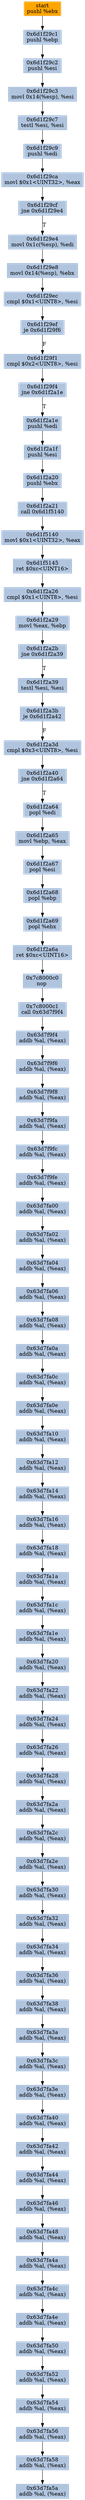 digraph G {
node[shape=rectangle,style=filled,fillcolor=lightsteelblue,color=lightsteelblue]
bgcolor="transparent"
a0x6d1f29c0pushl_ebx[label="start\npushl %ebx",color="lightgrey",fillcolor="orange"];
a0x6d1f29c1pushl_ebp[label="0x6d1f29c1\npushl %ebp"];
a0x6d1f29c2pushl_esi[label="0x6d1f29c2\npushl %esi"];
a0x6d1f29c3movl_0x14esp__esi[label="0x6d1f29c3\nmovl 0x14(%esp), %esi"];
a0x6d1f29c7testl_esi_esi[label="0x6d1f29c7\ntestl %esi, %esi"];
a0x6d1f29c9pushl_edi[label="0x6d1f29c9\npushl %edi"];
a0x6d1f29camovl_0x1UINT32_eax[label="0x6d1f29ca\nmovl $0x1<UINT32>, %eax"];
a0x6d1f29cfjne_0x6d1f29e4[label="0x6d1f29cf\njne 0x6d1f29e4"];
a0x6d1f29e4movl_0x1cesp__edi[label="0x6d1f29e4\nmovl 0x1c(%esp), %edi"];
a0x6d1f29e8movl_0x14esp__ebx[label="0x6d1f29e8\nmovl 0x14(%esp), %ebx"];
a0x6d1f29eccmpl_0x1UINT8_esi[label="0x6d1f29ec\ncmpl $0x1<UINT8>, %esi"];
a0x6d1f29efje_0x6d1f29f6[label="0x6d1f29ef\nje 0x6d1f29f6"];
a0x6d1f29f1cmpl_0x2UINT8_esi[label="0x6d1f29f1\ncmpl $0x2<UINT8>, %esi"];
a0x6d1f29f4jne_0x6d1f2a1e[label="0x6d1f29f4\njne 0x6d1f2a1e"];
a0x6d1f2a1epushl_edi[label="0x6d1f2a1e\npushl %edi"];
a0x6d1f2a1fpushl_esi[label="0x6d1f2a1f\npushl %esi"];
a0x6d1f2a20pushl_ebx[label="0x6d1f2a20\npushl %ebx"];
a0x6d1f2a21call_0x6d1f5140[label="0x6d1f2a21\ncall 0x6d1f5140"];
a0x6d1f5140movl_0x1UINT32_eax[label="0x6d1f5140\nmovl $0x1<UINT32>, %eax"];
a0x6d1f5145ret_0xcUINT16[label="0x6d1f5145\nret $0xc<UINT16>"];
a0x6d1f2a26cmpl_0x1UINT8_esi[label="0x6d1f2a26\ncmpl $0x1<UINT8>, %esi"];
a0x6d1f2a29movl_eax_ebp[label="0x6d1f2a29\nmovl %eax, %ebp"];
a0x6d1f2a2bjne_0x6d1f2a39[label="0x6d1f2a2b\njne 0x6d1f2a39"];
a0x6d1f2a39testl_esi_esi[label="0x6d1f2a39\ntestl %esi, %esi"];
a0x6d1f2a3bje_0x6d1f2a42[label="0x6d1f2a3b\nje 0x6d1f2a42"];
a0x6d1f2a3dcmpl_0x3UINT8_esi[label="0x6d1f2a3d\ncmpl $0x3<UINT8>, %esi"];
a0x6d1f2a40jne_0x6d1f2a64[label="0x6d1f2a40\njne 0x6d1f2a64"];
a0x6d1f2a64popl_edi[label="0x6d1f2a64\npopl %edi"];
a0x6d1f2a65movl_ebp_eax[label="0x6d1f2a65\nmovl %ebp, %eax"];
a0x6d1f2a67popl_esi[label="0x6d1f2a67\npopl %esi"];
a0x6d1f2a68popl_ebp[label="0x6d1f2a68\npopl %ebp"];
a0x6d1f2a69popl_ebx[label="0x6d1f2a69\npopl %ebx"];
a0x6d1f2a6aret_0xcUINT16[label="0x6d1f2a6a\nret $0xc<UINT16>"];
a0x7c8000c0nop_[label="0x7c8000c0\nnop "];
a0x7c8000c1call_0x63d7f9f4[label="0x7c8000c1\ncall 0x63d7f9f4"];
a0x63d7f9f4addb_al_eax_[label="0x63d7f9f4\naddb %al, (%eax)"];
a0x63d7f9f6addb_al_eax_[label="0x63d7f9f6\naddb %al, (%eax)"];
a0x63d7f9f8addb_al_eax_[label="0x63d7f9f8\naddb %al, (%eax)"];
a0x63d7f9faaddb_al_eax_[label="0x63d7f9fa\naddb %al, (%eax)"];
a0x63d7f9fcaddb_al_eax_[label="0x63d7f9fc\naddb %al, (%eax)"];
a0x63d7f9feaddb_al_eax_[label="0x63d7f9fe\naddb %al, (%eax)"];
a0x63d7fa00addb_al_eax_[label="0x63d7fa00\naddb %al, (%eax)"];
a0x63d7fa02addb_al_eax_[label="0x63d7fa02\naddb %al, (%eax)"];
a0x63d7fa04addb_al_eax_[label="0x63d7fa04\naddb %al, (%eax)"];
a0x63d7fa06addb_al_eax_[label="0x63d7fa06\naddb %al, (%eax)"];
a0x63d7fa08addb_al_eax_[label="0x63d7fa08\naddb %al, (%eax)"];
a0x63d7fa0aaddb_al_eax_[label="0x63d7fa0a\naddb %al, (%eax)"];
a0x63d7fa0caddb_al_eax_[label="0x63d7fa0c\naddb %al, (%eax)"];
a0x63d7fa0eaddb_al_eax_[label="0x63d7fa0e\naddb %al, (%eax)"];
a0x63d7fa10addb_al_eax_[label="0x63d7fa10\naddb %al, (%eax)"];
a0x63d7fa12addb_al_eax_[label="0x63d7fa12\naddb %al, (%eax)"];
a0x63d7fa14addb_al_eax_[label="0x63d7fa14\naddb %al, (%eax)"];
a0x63d7fa16addb_al_eax_[label="0x63d7fa16\naddb %al, (%eax)"];
a0x63d7fa18addb_al_eax_[label="0x63d7fa18\naddb %al, (%eax)"];
a0x63d7fa1aaddb_al_eax_[label="0x63d7fa1a\naddb %al, (%eax)"];
a0x63d7fa1caddb_al_eax_[label="0x63d7fa1c\naddb %al, (%eax)"];
a0x63d7fa1eaddb_al_eax_[label="0x63d7fa1e\naddb %al, (%eax)"];
a0x63d7fa20addb_al_eax_[label="0x63d7fa20\naddb %al, (%eax)"];
a0x63d7fa22addb_al_eax_[label="0x63d7fa22\naddb %al, (%eax)"];
a0x63d7fa24addb_al_eax_[label="0x63d7fa24\naddb %al, (%eax)"];
a0x63d7fa26addb_al_eax_[label="0x63d7fa26\naddb %al, (%eax)"];
a0x63d7fa28addb_al_eax_[label="0x63d7fa28\naddb %al, (%eax)"];
a0x63d7fa2aaddb_al_eax_[label="0x63d7fa2a\naddb %al, (%eax)"];
a0x63d7fa2caddb_al_eax_[label="0x63d7fa2c\naddb %al, (%eax)"];
a0x63d7fa2eaddb_al_eax_[label="0x63d7fa2e\naddb %al, (%eax)"];
a0x63d7fa30addb_al_eax_[label="0x63d7fa30\naddb %al, (%eax)"];
a0x63d7fa32addb_al_eax_[label="0x63d7fa32\naddb %al, (%eax)"];
a0x63d7fa34addb_al_eax_[label="0x63d7fa34\naddb %al, (%eax)"];
a0x63d7fa36addb_al_eax_[label="0x63d7fa36\naddb %al, (%eax)"];
a0x63d7fa38addb_al_eax_[label="0x63d7fa38\naddb %al, (%eax)"];
a0x63d7fa3aaddb_al_eax_[label="0x63d7fa3a\naddb %al, (%eax)"];
a0x63d7fa3caddb_al_eax_[label="0x63d7fa3c\naddb %al, (%eax)"];
a0x63d7fa3eaddb_al_eax_[label="0x63d7fa3e\naddb %al, (%eax)"];
a0x63d7fa40addb_al_eax_[label="0x63d7fa40\naddb %al, (%eax)"];
a0x63d7fa42addb_al_eax_[label="0x63d7fa42\naddb %al, (%eax)"];
a0x63d7fa44addb_al_eax_[label="0x63d7fa44\naddb %al, (%eax)"];
a0x63d7fa46addb_al_eax_[label="0x63d7fa46\naddb %al, (%eax)"];
a0x63d7fa48addb_al_eax_[label="0x63d7fa48\naddb %al, (%eax)"];
a0x63d7fa4aaddb_al_eax_[label="0x63d7fa4a\naddb %al, (%eax)"];
a0x63d7fa4caddb_al_eax_[label="0x63d7fa4c\naddb %al, (%eax)"];
a0x63d7fa4eaddb_al_eax_[label="0x63d7fa4e\naddb %al, (%eax)"];
a0x63d7fa50addb_al_eax_[label="0x63d7fa50\naddb %al, (%eax)"];
a0x63d7fa52addb_al_eax_[label="0x63d7fa52\naddb %al, (%eax)"];
a0x63d7fa54addb_al_eax_[label="0x63d7fa54\naddb %al, (%eax)"];
a0x63d7fa56addb_al_eax_[label="0x63d7fa56\naddb %al, (%eax)"];
a0x63d7fa58addb_al_eax_[label="0x63d7fa58\naddb %al, (%eax)"];
a0x63d7fa5aaddb_al_eax_[label="0x63d7fa5a\naddb %al, (%eax)"];
a0x6d1f29c0pushl_ebx -> a0x6d1f29c1pushl_ebp [color="#000000"];
a0x6d1f29c1pushl_ebp -> a0x6d1f29c2pushl_esi [color="#000000"];
a0x6d1f29c2pushl_esi -> a0x6d1f29c3movl_0x14esp__esi [color="#000000"];
a0x6d1f29c3movl_0x14esp__esi -> a0x6d1f29c7testl_esi_esi [color="#000000"];
a0x6d1f29c7testl_esi_esi -> a0x6d1f29c9pushl_edi [color="#000000"];
a0x6d1f29c9pushl_edi -> a0x6d1f29camovl_0x1UINT32_eax [color="#000000"];
a0x6d1f29camovl_0x1UINT32_eax -> a0x6d1f29cfjne_0x6d1f29e4 [color="#000000"];
a0x6d1f29cfjne_0x6d1f29e4 -> a0x6d1f29e4movl_0x1cesp__edi [color="#000000",label="T"];
a0x6d1f29e4movl_0x1cesp__edi -> a0x6d1f29e8movl_0x14esp__ebx [color="#000000"];
a0x6d1f29e8movl_0x14esp__ebx -> a0x6d1f29eccmpl_0x1UINT8_esi [color="#000000"];
a0x6d1f29eccmpl_0x1UINT8_esi -> a0x6d1f29efje_0x6d1f29f6 [color="#000000"];
a0x6d1f29efje_0x6d1f29f6 -> a0x6d1f29f1cmpl_0x2UINT8_esi [color="#000000",label="F"];
a0x6d1f29f1cmpl_0x2UINT8_esi -> a0x6d1f29f4jne_0x6d1f2a1e [color="#000000"];
a0x6d1f29f4jne_0x6d1f2a1e -> a0x6d1f2a1epushl_edi [color="#000000",label="T"];
a0x6d1f2a1epushl_edi -> a0x6d1f2a1fpushl_esi [color="#000000"];
a0x6d1f2a1fpushl_esi -> a0x6d1f2a20pushl_ebx [color="#000000"];
a0x6d1f2a20pushl_ebx -> a0x6d1f2a21call_0x6d1f5140 [color="#000000"];
a0x6d1f2a21call_0x6d1f5140 -> a0x6d1f5140movl_0x1UINT32_eax [color="#000000"];
a0x6d1f5140movl_0x1UINT32_eax -> a0x6d1f5145ret_0xcUINT16 [color="#000000"];
a0x6d1f5145ret_0xcUINT16 -> a0x6d1f2a26cmpl_0x1UINT8_esi [color="#000000"];
a0x6d1f2a26cmpl_0x1UINT8_esi -> a0x6d1f2a29movl_eax_ebp [color="#000000"];
a0x6d1f2a29movl_eax_ebp -> a0x6d1f2a2bjne_0x6d1f2a39 [color="#000000"];
a0x6d1f2a2bjne_0x6d1f2a39 -> a0x6d1f2a39testl_esi_esi [color="#000000",label="T"];
a0x6d1f2a39testl_esi_esi -> a0x6d1f2a3bje_0x6d1f2a42 [color="#000000"];
a0x6d1f2a3bje_0x6d1f2a42 -> a0x6d1f2a3dcmpl_0x3UINT8_esi [color="#000000",label="F"];
a0x6d1f2a3dcmpl_0x3UINT8_esi -> a0x6d1f2a40jne_0x6d1f2a64 [color="#000000"];
a0x6d1f2a40jne_0x6d1f2a64 -> a0x6d1f2a64popl_edi [color="#000000",label="T"];
a0x6d1f2a64popl_edi -> a0x6d1f2a65movl_ebp_eax [color="#000000"];
a0x6d1f2a65movl_ebp_eax -> a0x6d1f2a67popl_esi [color="#000000"];
a0x6d1f2a67popl_esi -> a0x6d1f2a68popl_ebp [color="#000000"];
a0x6d1f2a68popl_ebp -> a0x6d1f2a69popl_ebx [color="#000000"];
a0x6d1f2a69popl_ebx -> a0x6d1f2a6aret_0xcUINT16 [color="#000000"];
a0x6d1f2a6aret_0xcUINT16 -> a0x7c8000c0nop_ [color="#000000"];
a0x7c8000c0nop_ -> a0x7c8000c1call_0x63d7f9f4 [color="#000000"];
a0x7c8000c1call_0x63d7f9f4 -> a0x63d7f9f4addb_al_eax_ [color="#000000"];
a0x63d7f9f4addb_al_eax_ -> a0x63d7f9f6addb_al_eax_ [color="#000000"];
a0x63d7f9f6addb_al_eax_ -> a0x63d7f9f8addb_al_eax_ [color="#000000"];
a0x63d7f9f8addb_al_eax_ -> a0x63d7f9faaddb_al_eax_ [color="#000000"];
a0x63d7f9faaddb_al_eax_ -> a0x63d7f9fcaddb_al_eax_ [color="#000000"];
a0x63d7f9fcaddb_al_eax_ -> a0x63d7f9feaddb_al_eax_ [color="#000000"];
a0x63d7f9feaddb_al_eax_ -> a0x63d7fa00addb_al_eax_ [color="#000000"];
a0x63d7fa00addb_al_eax_ -> a0x63d7fa02addb_al_eax_ [color="#000000"];
a0x63d7fa02addb_al_eax_ -> a0x63d7fa04addb_al_eax_ [color="#000000"];
a0x63d7fa04addb_al_eax_ -> a0x63d7fa06addb_al_eax_ [color="#000000"];
a0x63d7fa06addb_al_eax_ -> a0x63d7fa08addb_al_eax_ [color="#000000"];
a0x63d7fa08addb_al_eax_ -> a0x63d7fa0aaddb_al_eax_ [color="#000000"];
a0x63d7fa0aaddb_al_eax_ -> a0x63d7fa0caddb_al_eax_ [color="#000000"];
a0x63d7fa0caddb_al_eax_ -> a0x63d7fa0eaddb_al_eax_ [color="#000000"];
a0x63d7fa0eaddb_al_eax_ -> a0x63d7fa10addb_al_eax_ [color="#000000"];
a0x63d7fa10addb_al_eax_ -> a0x63d7fa12addb_al_eax_ [color="#000000"];
a0x63d7fa12addb_al_eax_ -> a0x63d7fa14addb_al_eax_ [color="#000000"];
a0x63d7fa14addb_al_eax_ -> a0x63d7fa16addb_al_eax_ [color="#000000"];
a0x63d7fa16addb_al_eax_ -> a0x63d7fa18addb_al_eax_ [color="#000000"];
a0x63d7fa18addb_al_eax_ -> a0x63d7fa1aaddb_al_eax_ [color="#000000"];
a0x63d7fa1aaddb_al_eax_ -> a0x63d7fa1caddb_al_eax_ [color="#000000"];
a0x63d7fa1caddb_al_eax_ -> a0x63d7fa1eaddb_al_eax_ [color="#000000"];
a0x63d7fa1eaddb_al_eax_ -> a0x63d7fa20addb_al_eax_ [color="#000000"];
a0x63d7fa20addb_al_eax_ -> a0x63d7fa22addb_al_eax_ [color="#000000"];
a0x63d7fa22addb_al_eax_ -> a0x63d7fa24addb_al_eax_ [color="#000000"];
a0x63d7fa24addb_al_eax_ -> a0x63d7fa26addb_al_eax_ [color="#000000"];
a0x63d7fa26addb_al_eax_ -> a0x63d7fa28addb_al_eax_ [color="#000000"];
a0x63d7fa28addb_al_eax_ -> a0x63d7fa2aaddb_al_eax_ [color="#000000"];
a0x63d7fa2aaddb_al_eax_ -> a0x63d7fa2caddb_al_eax_ [color="#000000"];
a0x63d7fa2caddb_al_eax_ -> a0x63d7fa2eaddb_al_eax_ [color="#000000"];
a0x63d7fa2eaddb_al_eax_ -> a0x63d7fa30addb_al_eax_ [color="#000000"];
a0x63d7fa30addb_al_eax_ -> a0x63d7fa32addb_al_eax_ [color="#000000"];
a0x63d7fa32addb_al_eax_ -> a0x63d7fa34addb_al_eax_ [color="#000000"];
a0x63d7fa34addb_al_eax_ -> a0x63d7fa36addb_al_eax_ [color="#000000"];
a0x63d7fa36addb_al_eax_ -> a0x63d7fa38addb_al_eax_ [color="#000000"];
a0x63d7fa38addb_al_eax_ -> a0x63d7fa3aaddb_al_eax_ [color="#000000"];
a0x63d7fa3aaddb_al_eax_ -> a0x63d7fa3caddb_al_eax_ [color="#000000"];
a0x63d7fa3caddb_al_eax_ -> a0x63d7fa3eaddb_al_eax_ [color="#000000"];
a0x63d7fa3eaddb_al_eax_ -> a0x63d7fa40addb_al_eax_ [color="#000000"];
a0x63d7fa40addb_al_eax_ -> a0x63d7fa42addb_al_eax_ [color="#000000"];
a0x63d7fa42addb_al_eax_ -> a0x63d7fa44addb_al_eax_ [color="#000000"];
a0x63d7fa44addb_al_eax_ -> a0x63d7fa46addb_al_eax_ [color="#000000"];
a0x63d7fa46addb_al_eax_ -> a0x63d7fa48addb_al_eax_ [color="#000000"];
a0x63d7fa48addb_al_eax_ -> a0x63d7fa4aaddb_al_eax_ [color="#000000"];
a0x63d7fa4aaddb_al_eax_ -> a0x63d7fa4caddb_al_eax_ [color="#000000"];
a0x63d7fa4caddb_al_eax_ -> a0x63d7fa4eaddb_al_eax_ [color="#000000"];
a0x63d7fa4eaddb_al_eax_ -> a0x63d7fa50addb_al_eax_ [color="#000000"];
a0x63d7fa50addb_al_eax_ -> a0x63d7fa52addb_al_eax_ [color="#000000"];
a0x63d7fa52addb_al_eax_ -> a0x63d7fa54addb_al_eax_ [color="#000000"];
a0x63d7fa54addb_al_eax_ -> a0x63d7fa56addb_al_eax_ [color="#000000"];
a0x63d7fa56addb_al_eax_ -> a0x63d7fa58addb_al_eax_ [color="#000000"];
a0x63d7fa58addb_al_eax_ -> a0x63d7fa5aaddb_al_eax_ [color="#000000"];
}
